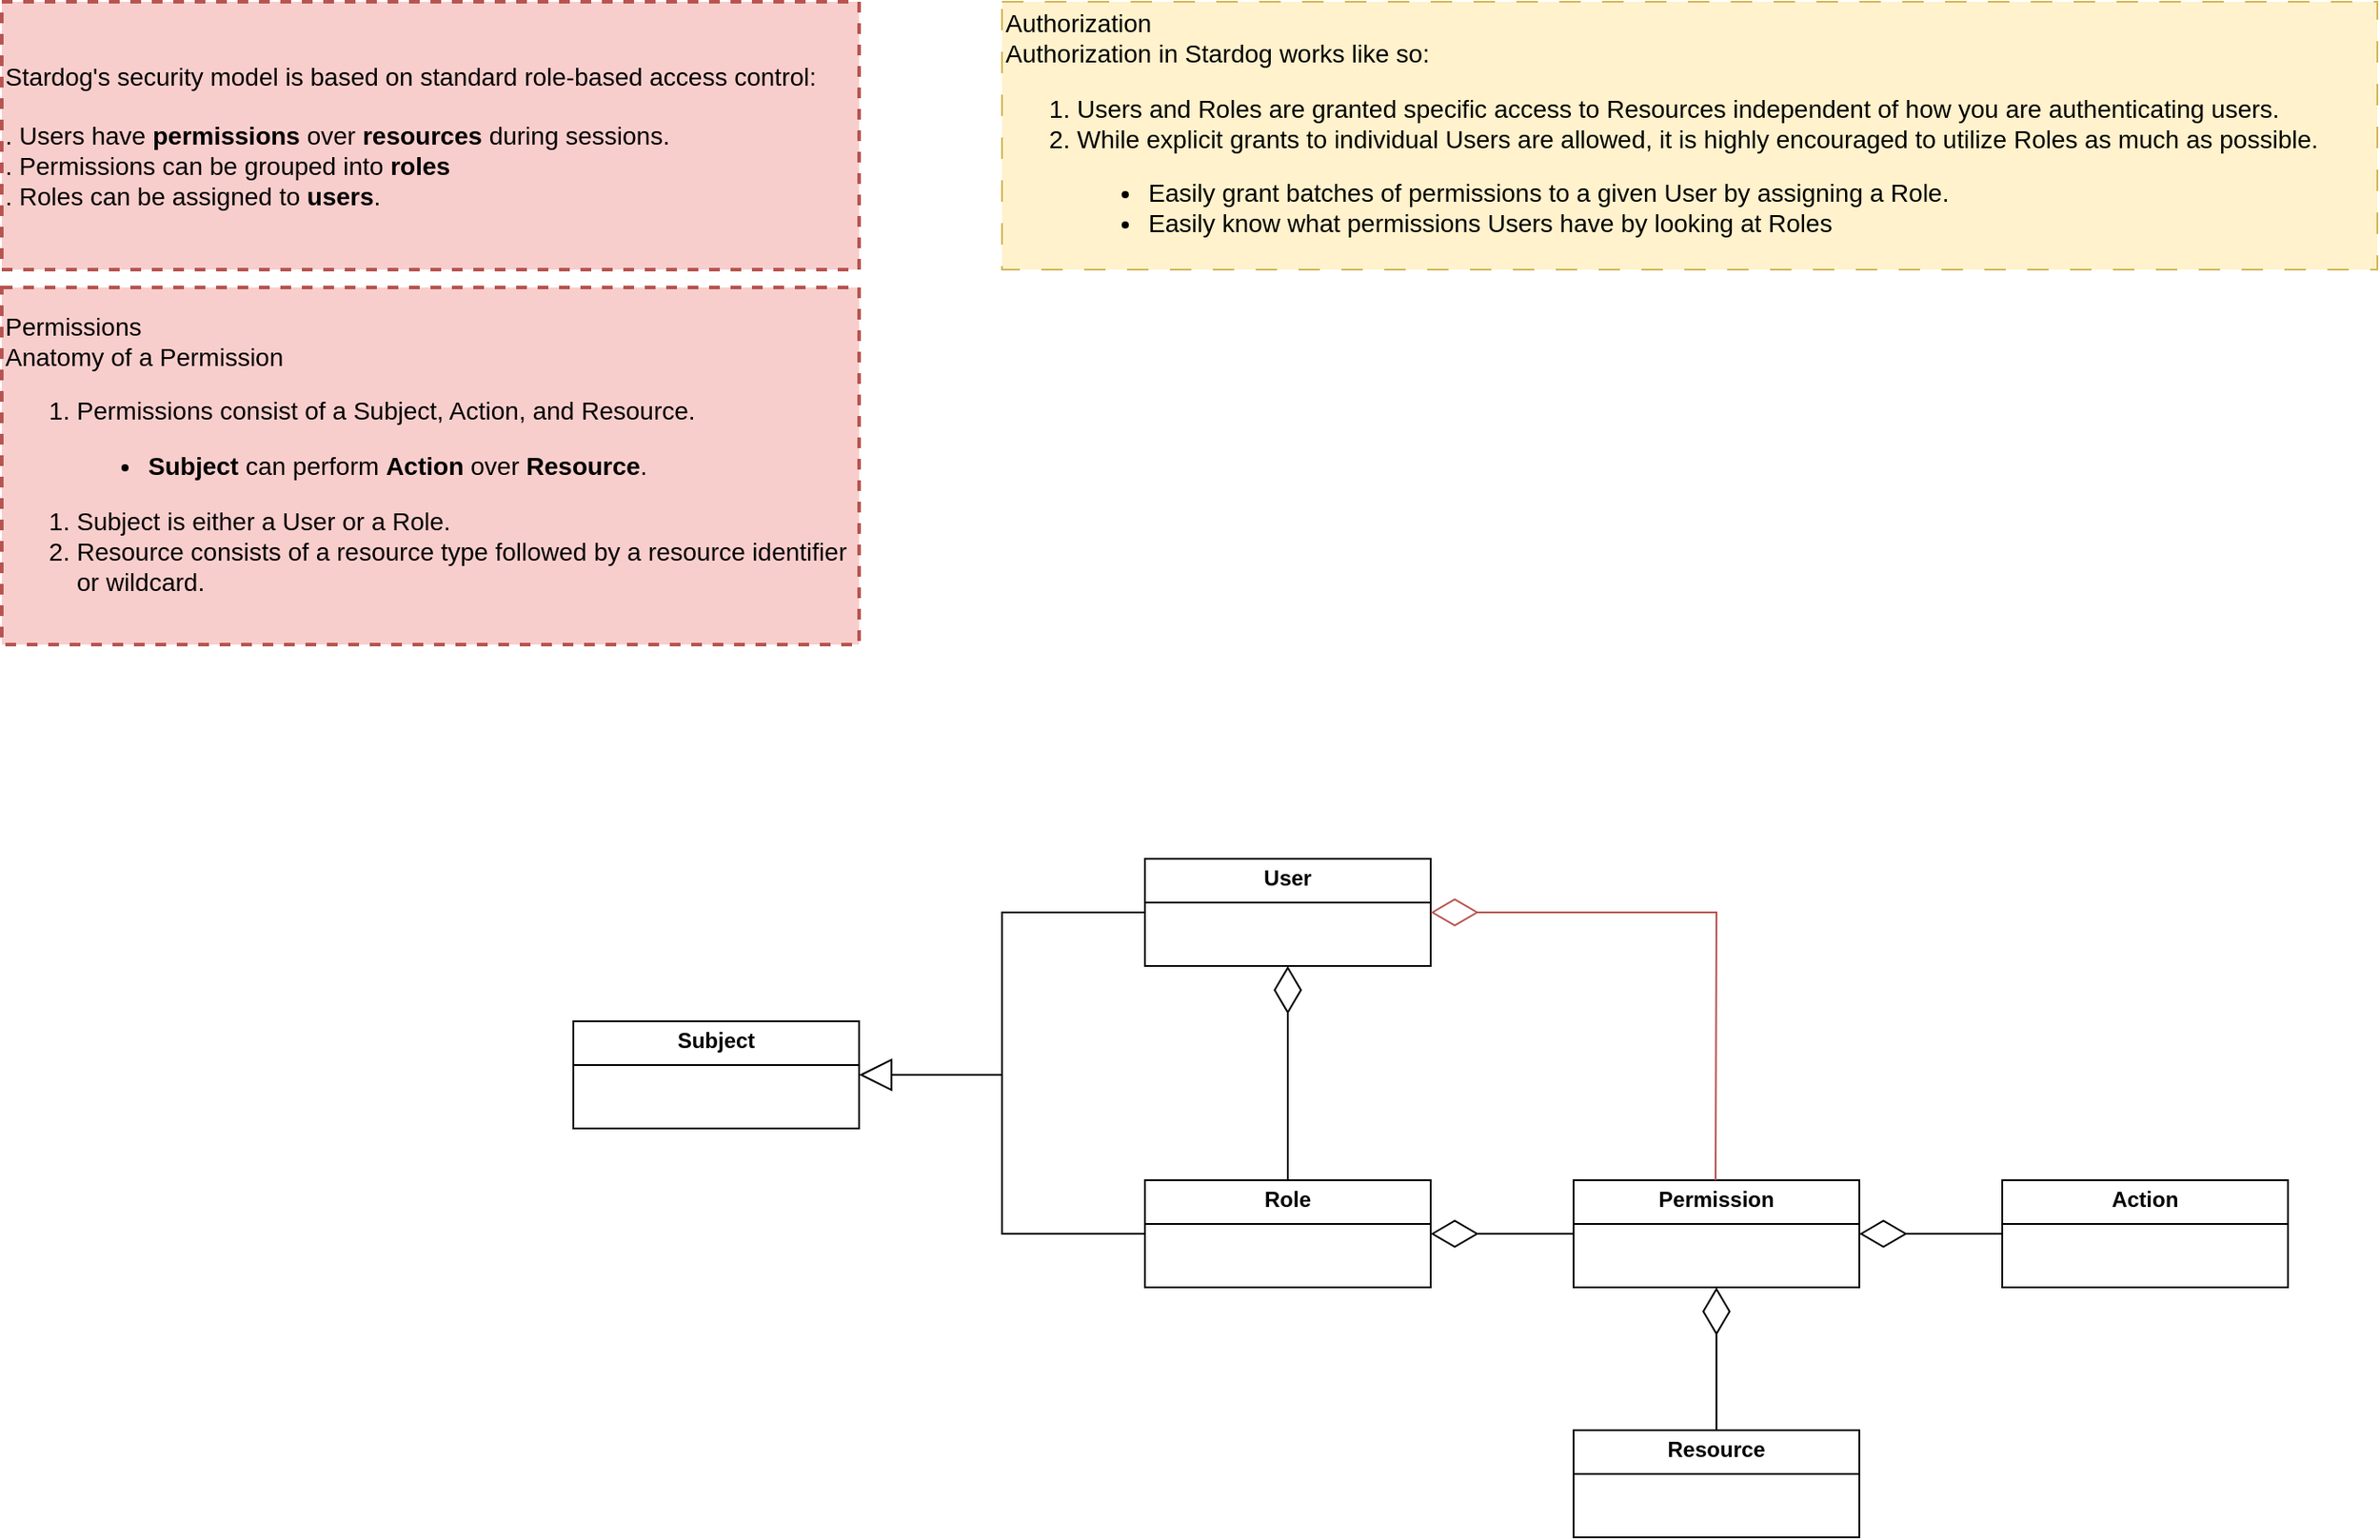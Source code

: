 <mxfile version="24.5.1" type="github">
  <diagram name="Page-1" id="dHrKeRYCyX4cQdZNMJg0">
    <mxGraphModel dx="1900" dy="-542" grid="1" gridSize="10" guides="1" tooltips="1" connect="1" arrows="1" fold="1" page="1" pageScale="1" pageWidth="850" pageHeight="1100" math="0" shadow="0">
      <root>
        <mxCell id="0" />
        <mxCell id="1" parent="0" />
        <mxCell id="aGbD8Fvf6BNEcAQ8BdLQ-1" value="&lt;div style=&quot;font-size: 14px;&quot;&gt;Stardog&#39;s security model is based on standard role-based access control:&lt;/div&gt;&lt;div style=&quot;font-size: 14px;&quot;&gt;&lt;br style=&quot;font-size: 14px;&quot;&gt;&lt;/div&gt;&lt;div&gt;. Users have &lt;b&gt;permissions &lt;/b&gt;over &lt;b&gt;resources &lt;/b&gt;during sessions.&lt;/div&gt;&lt;div&gt;. Permissions can be grouped into &lt;b&gt;roles &lt;/b&gt;&lt;br&gt;&lt;/div&gt;&lt;div&gt;. Roles can be assigned to &lt;b&gt;users&lt;/b&gt;.&lt;br&gt;&lt;/div&gt;" style="text;html=1;align=left;verticalAlign=middle;whiteSpace=wrap;rounded=0;fontSize=14;strokeWidth=2;fillColor=#f8cecc;strokeColor=#b85450;dashed=1;" vertex="1" parent="1">
          <mxGeometry y="1120" width="480" height="150" as="geometry" />
        </mxCell>
        <mxCell id="aGbD8Fvf6BNEcAQ8BdLQ-2" value="&lt;div&gt;Authorization&lt;/div&gt;&lt;div&gt;Authorization in Stardog works like so:&lt;/div&gt;&lt;div&gt;&lt;ol&gt;&lt;li&gt;Users and Roles are granted specific access to Resources independent of how you are authenticating users.&lt;/li&gt;&lt;li&gt;While explicit grants to individual Users are allowed, it is highly encouraged to utilize Roles as much as possible.&lt;/li&gt;&lt;/ol&gt;&lt;blockquote&gt;&lt;ul&gt;&lt;li&gt;Easily grant batches of permissions to a given User by assigning a Role.&lt;/li&gt;&lt;li&gt;Easily know what permissions Users have by looking at Roles&lt;br&gt;&lt;/li&gt;&lt;/ul&gt;&lt;/blockquote&gt;&lt;/div&gt;" style="text;html=1;align=left;verticalAlign=middle;whiteSpace=wrap;rounded=0;fontSize=14;dashed=1;dashPattern=12 12;strokeColor=#d6b656;fillColor=#fff2cc;" vertex="1" parent="1">
          <mxGeometry x="560" y="1120" width="770" height="150" as="geometry" />
        </mxCell>
        <mxCell id="aGbD8Fvf6BNEcAQ8BdLQ-3" value="&lt;div&gt;Permissions &lt;br&gt;&lt;/div&gt;&lt;div&gt;Anatomy of a Permission&lt;/div&gt;&lt;div&gt;&lt;ol&gt;&lt;li&gt;Permissions consist of a Subject, Action, and Resource.&lt;/li&gt;&lt;/ol&gt;&lt;blockquote&gt;&lt;ul&gt;&lt;li&gt;&lt;b&gt;Subject &lt;/b&gt;can perform &lt;b&gt;Action &lt;/b&gt;over &lt;b&gt;Resource&lt;/b&gt;.&lt;br&gt;&lt;/li&gt;&lt;/ul&gt;&lt;/blockquote&gt;&lt;ol&gt;&lt;li&gt;Subject is either a User or a Role.&lt;/li&gt;&lt;li&gt;Resource consists of a resource type followed by a resource identifier or wildcard.&lt;br&gt;&lt;/li&gt;&lt;/ol&gt;&lt;/div&gt;" style="text;html=1;align=left;verticalAlign=middle;whiteSpace=wrap;rounded=0;fontSize=14;strokeWidth=2;fillColor=#f8cecc;strokeColor=#b85450;dashed=1;" vertex="1" parent="1">
          <mxGeometry y="1280" width="480" height="200" as="geometry" />
        </mxCell>
        <mxCell id="aGbD8Fvf6BNEcAQ8BdLQ-14" value="&lt;p style=&quot;margin:0px;margin-top:4px;text-align:center;&quot;&gt;&lt;b&gt;Subject&lt;/b&gt;&lt;/p&gt;&lt;hr style=&quot;border-style:solid;&quot; size=&quot;1&quot;&gt;&lt;div style=&quot;height:2px;&quot;&gt;&lt;/div&gt;" style="verticalAlign=top;align=left;overflow=fill;html=1;whiteSpace=wrap;" vertex="1" parent="1">
          <mxGeometry x="320" y="1691" width="160" height="60" as="geometry" />
        </mxCell>
        <mxCell id="aGbD8Fvf6BNEcAQ8BdLQ-15" value="&lt;p style=&quot;margin:0px;margin-top:4px;text-align:center;&quot;&gt;&lt;b&gt;User&lt;/b&gt;&lt;/p&gt;&lt;hr style=&quot;border-style:solid;&quot; size=&quot;1&quot;&gt;&lt;div style=&quot;height:2px;&quot;&gt;&lt;/div&gt;" style="verticalAlign=top;align=left;overflow=fill;html=1;whiteSpace=wrap;" vertex="1" parent="1">
          <mxGeometry x="640" y="1600" width="160" height="60" as="geometry" />
        </mxCell>
        <mxCell id="aGbD8Fvf6BNEcAQ8BdLQ-23" value="&lt;p style=&quot;margin:0px;margin-top:4px;text-align:center;&quot;&gt;&lt;b&gt;Action&lt;/b&gt;&lt;/p&gt;&lt;hr style=&quot;border-style:solid;&quot; size=&quot;1&quot;&gt;&lt;div style=&quot;height:2px;&quot;&gt;&lt;/div&gt;" style="verticalAlign=top;align=left;overflow=fill;html=1;whiteSpace=wrap;" vertex="1" parent="1">
          <mxGeometry x="1120" y="1780" width="160" height="60" as="geometry" />
        </mxCell>
        <mxCell id="aGbD8Fvf6BNEcAQ8BdLQ-25" value="&lt;p style=&quot;margin:0px;margin-top:4px;text-align:center;&quot;&gt;&lt;b&gt;Resource&lt;/b&gt;&lt;br&gt;&lt;/p&gt;&lt;hr style=&quot;border-style:solid;&quot; size=&quot;1&quot;&gt;&lt;div style=&quot;height:2px;&quot;&gt;&lt;/div&gt;" style="verticalAlign=top;align=left;overflow=fill;html=1;whiteSpace=wrap;" vertex="1" parent="1">
          <mxGeometry x="880" y="1920" width="160" height="60" as="geometry" />
        </mxCell>
        <mxCell id="aGbD8Fvf6BNEcAQ8BdLQ-26" value="&lt;p style=&quot;margin:0px;margin-top:4px;text-align:center;&quot;&gt;&lt;b&gt;Permission&lt;/b&gt;&lt;/p&gt;&lt;hr style=&quot;border-style:solid;&quot; size=&quot;1&quot;&gt;&lt;div style=&quot;height:2px;&quot;&gt;&lt;/div&gt;" style="verticalAlign=top;align=left;overflow=fill;html=1;whiteSpace=wrap;" vertex="1" parent="1">
          <mxGeometry x="880" y="1780" width="160" height="60" as="geometry" />
        </mxCell>
        <mxCell id="aGbD8Fvf6BNEcAQ8BdLQ-30" value="" style="endArrow=diamondThin;endFill=0;endSize=24;html=1;rounded=0;entryX=0.5;entryY=1;entryDx=0;entryDy=0;" edge="1" parent="1" target="aGbD8Fvf6BNEcAQ8BdLQ-26">
          <mxGeometry width="160" relative="1" as="geometry">
            <mxPoint x="960" y="1920" as="sourcePoint" />
            <mxPoint x="1180" y="1880" as="targetPoint" />
          </mxGeometry>
        </mxCell>
        <mxCell id="aGbD8Fvf6BNEcAQ8BdLQ-31" value="" style="endArrow=diamondThin;endFill=0;endSize=24;html=1;rounded=0;entryX=1;entryY=0.5;entryDx=0;entryDy=0;" edge="1" parent="1" target="aGbD8Fvf6BNEcAQ8BdLQ-26">
          <mxGeometry width="160" relative="1" as="geometry">
            <mxPoint x="1120" y="1810" as="sourcePoint" />
            <mxPoint x="1180" y="1880" as="targetPoint" />
            <Array as="points" />
          </mxGeometry>
        </mxCell>
        <mxCell id="aGbD8Fvf6BNEcAQ8BdLQ-32" value="&lt;p style=&quot;margin:0px;margin-top:4px;text-align:center;&quot;&gt;&lt;b&gt;Role&lt;/b&gt;&lt;/p&gt;&lt;hr style=&quot;border-style:solid;&quot; size=&quot;1&quot;&gt;&lt;div style=&quot;height:2px;&quot;&gt;&lt;/div&gt;" style="verticalAlign=top;align=left;overflow=fill;html=1;whiteSpace=wrap;" vertex="1" parent="1">
          <mxGeometry x="640" y="1780" width="160" height="60" as="geometry" />
        </mxCell>
        <mxCell id="aGbD8Fvf6BNEcAQ8BdLQ-33" value="" style="endArrow=diamondThin;endFill=0;endSize=24;html=1;rounded=0;exitX=0;exitY=0.5;exitDx=0;exitDy=0;" edge="1" parent="1" source="aGbD8Fvf6BNEcAQ8BdLQ-26" target="aGbD8Fvf6BNEcAQ8BdLQ-32">
          <mxGeometry width="160" relative="1" as="geometry">
            <mxPoint x="999.5" y="1760" as="sourcePoint" />
            <mxPoint x="999.5" y="1660" as="targetPoint" />
          </mxGeometry>
        </mxCell>
        <mxCell id="aGbD8Fvf6BNEcAQ8BdLQ-34" value="" style="endArrow=diamondThin;endFill=0;endSize=24;html=1;rounded=0;entryX=0.5;entryY=1;entryDx=0;entryDy=0;" edge="1" parent="1" source="aGbD8Fvf6BNEcAQ8BdLQ-32" target="aGbD8Fvf6BNEcAQ8BdLQ-15">
          <mxGeometry width="160" relative="1" as="geometry">
            <mxPoint x="1010" y="1790" as="sourcePoint" />
            <mxPoint x="1009.5" y="1670" as="targetPoint" />
          </mxGeometry>
        </mxCell>
        <mxCell id="aGbD8Fvf6BNEcAQ8BdLQ-35" value="" style="endArrow=block;endSize=16;endFill=0;html=1;rounded=0;entryX=1;entryY=0.5;entryDx=0;entryDy=0;" edge="1" parent="1" target="aGbD8Fvf6BNEcAQ8BdLQ-14">
          <mxGeometry width="160" relative="1" as="geometry">
            <mxPoint x="560" y="1721" as="sourcePoint" />
            <mxPoint x="610" y="1761" as="targetPoint" />
            <mxPoint as="offset" />
          </mxGeometry>
        </mxCell>
        <mxCell id="aGbD8Fvf6BNEcAQ8BdLQ-36" value="" style="endArrow=none;html=1;rounded=0;entryX=0;entryY=0.5;entryDx=0;entryDy=0;" edge="1" parent="1" target="aGbD8Fvf6BNEcAQ8BdLQ-15">
          <mxGeometry width="50" height="50" relative="1" as="geometry">
            <mxPoint x="560" y="1710" as="sourcePoint" />
            <mxPoint x="610" y="1660" as="targetPoint" />
            <Array as="points">
              <mxPoint x="560" y="1630" />
            </Array>
          </mxGeometry>
        </mxCell>
        <mxCell id="aGbD8Fvf6BNEcAQ8BdLQ-37" value="" style="endArrow=none;html=1;rounded=0;exitX=0;exitY=0.5;exitDx=0;exitDy=0;" edge="1" parent="1" source="aGbD8Fvf6BNEcAQ8BdLQ-32">
          <mxGeometry width="50" height="50" relative="1" as="geometry">
            <mxPoint x="510" y="1760" as="sourcePoint" />
            <mxPoint x="560" y="1710" as="targetPoint" />
            <Array as="points">
              <mxPoint x="560" y="1810" />
            </Array>
          </mxGeometry>
        </mxCell>
        <mxCell id="aGbD8Fvf6BNEcAQ8BdLQ-38" value="" style="endArrow=diamondThin;endFill=0;endSize=24;html=1;rounded=0;entryX=1;entryY=0.5;entryDx=0;entryDy=0;fillColor=#f8cecc;strokeColor=#b85450;" edge="1" parent="1" target="aGbD8Fvf6BNEcAQ8BdLQ-15">
          <mxGeometry width="160" relative="1" as="geometry">
            <mxPoint x="959.5" y="1780" as="sourcePoint" />
            <mxPoint x="959.5" y="1660" as="targetPoint" />
            <Array as="points">
              <mxPoint x="960" y="1630" />
            </Array>
          </mxGeometry>
        </mxCell>
      </root>
    </mxGraphModel>
  </diagram>
</mxfile>

